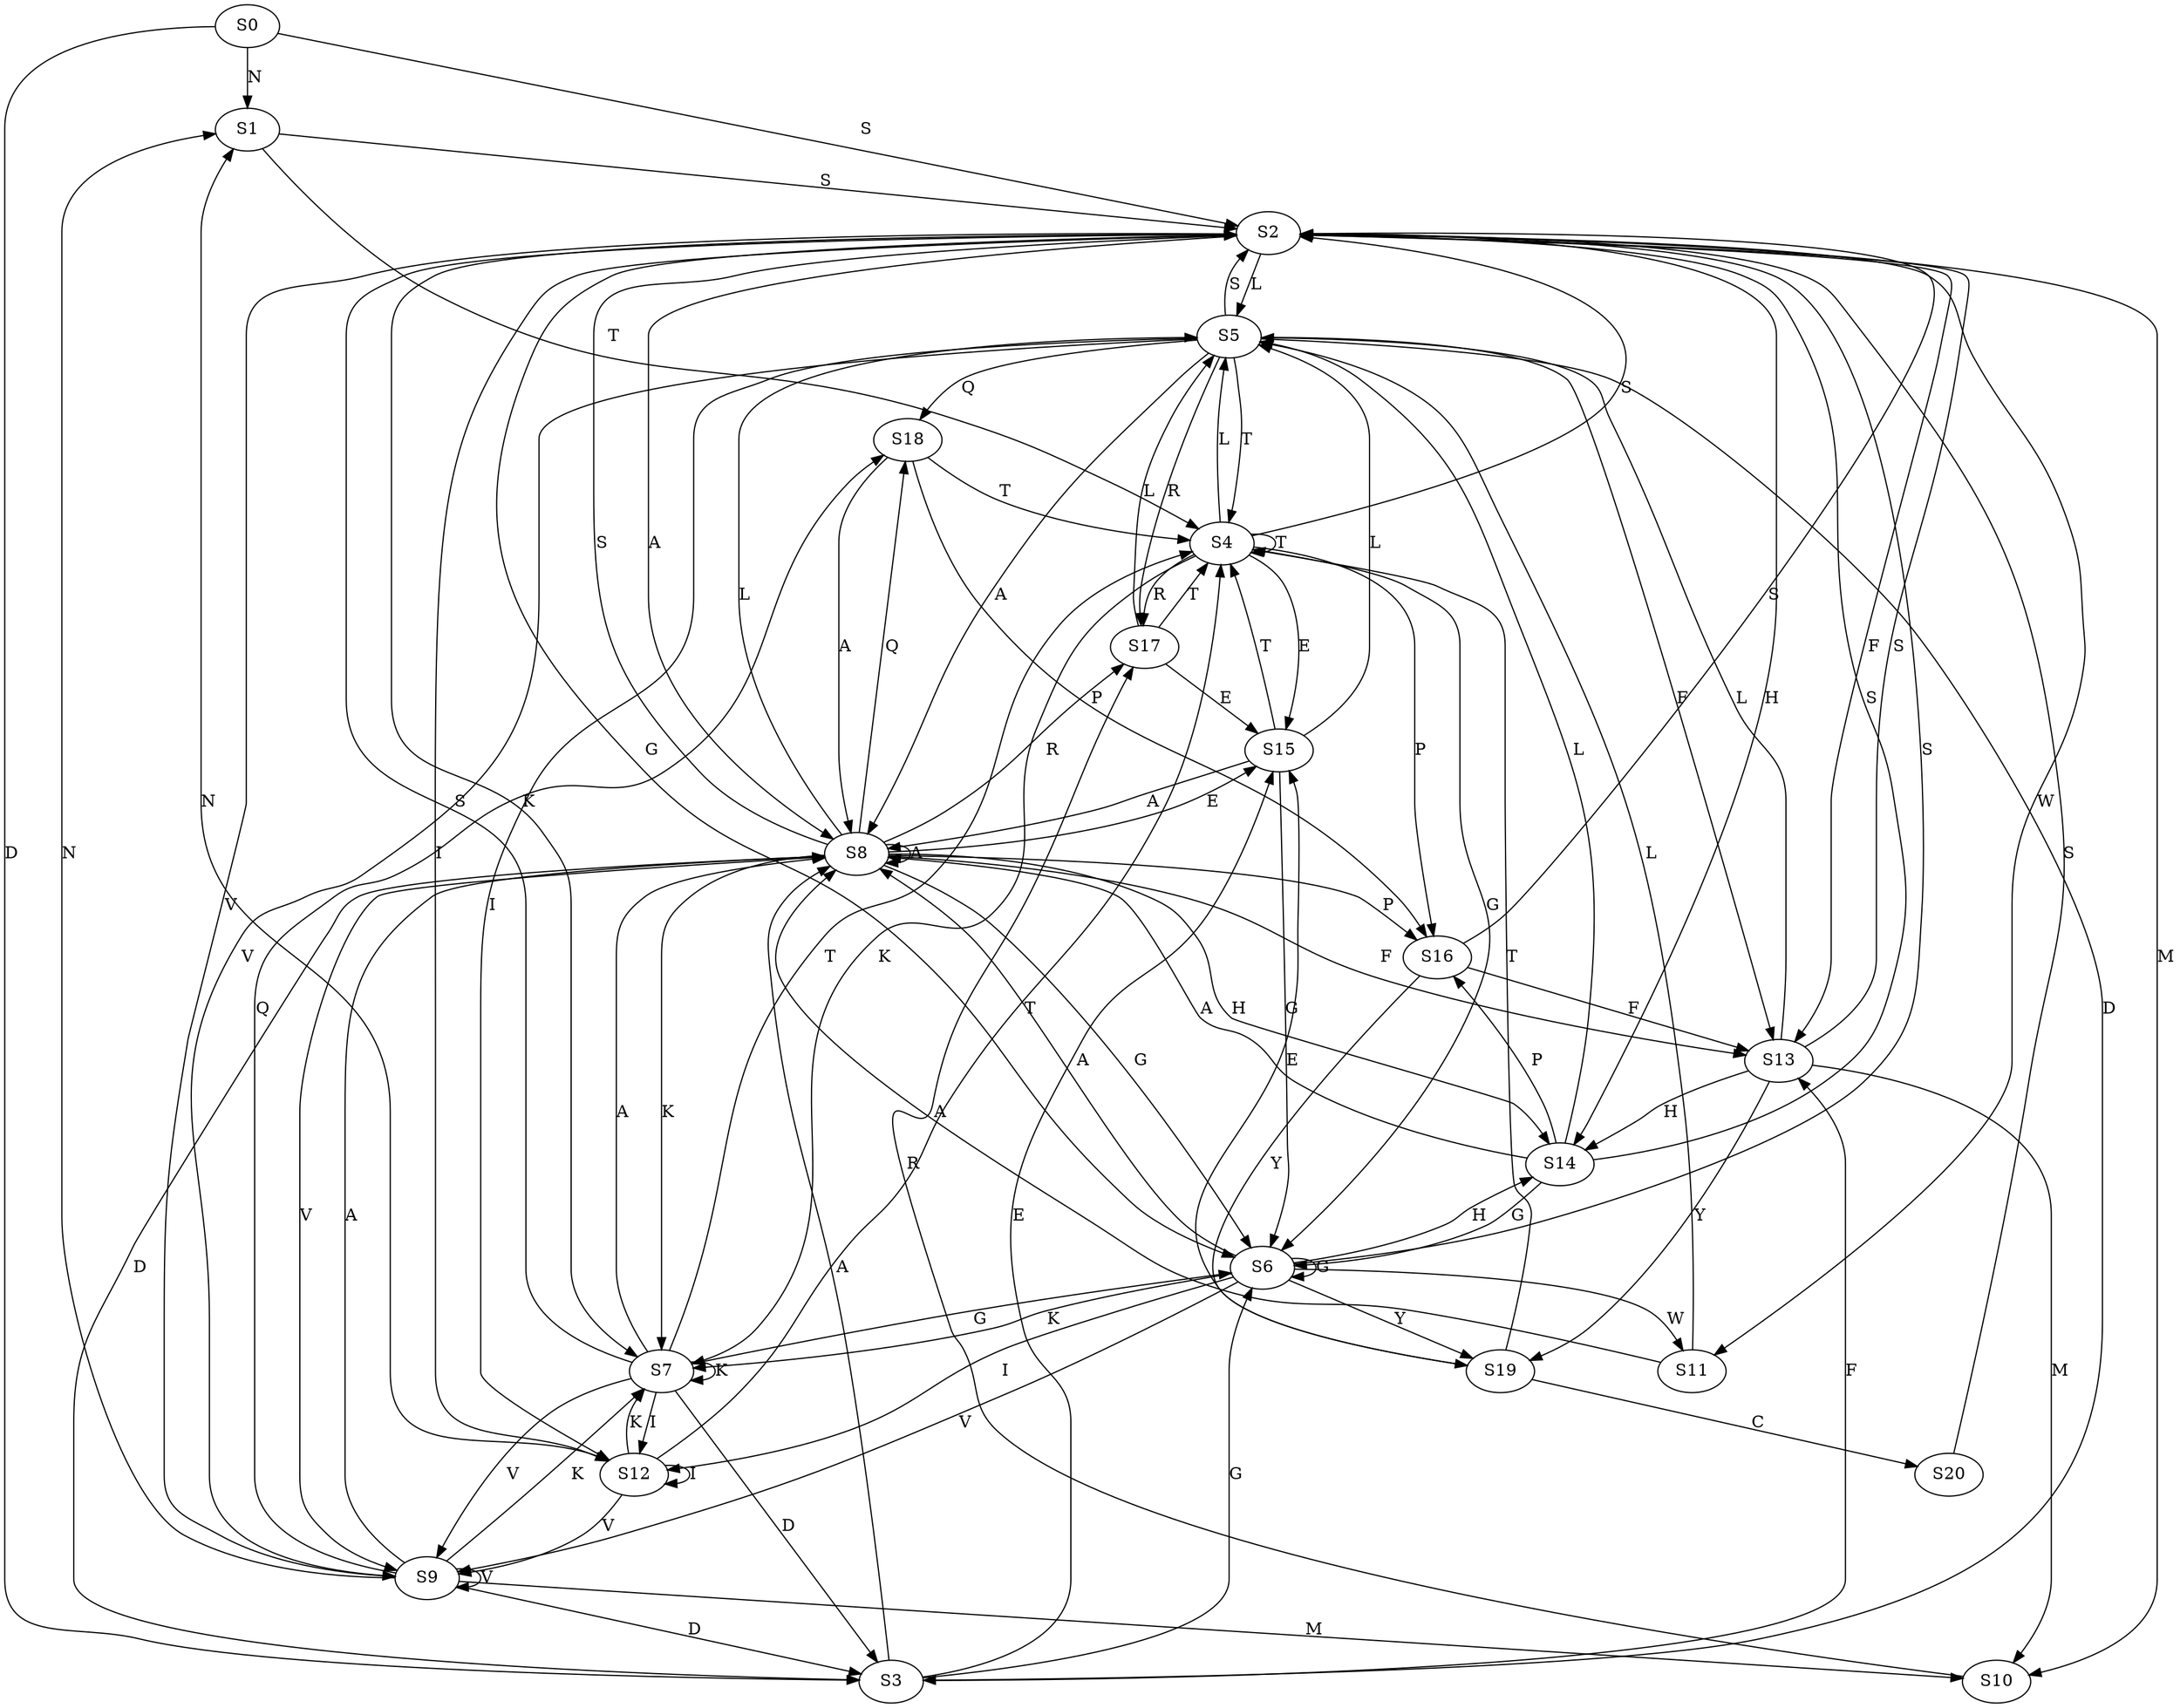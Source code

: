 strict digraph  {
	S0 -> S1 [ label = N ];
	S0 -> S2 [ label = S ];
	S0 -> S3 [ label = D ];
	S1 -> S4 [ label = T ];
	S1 -> S2 [ label = S ];
	S2 -> S5 [ label = L ];
	S2 -> S6 [ label = G ];
	S2 -> S7 [ label = K ];
	S2 -> S8 [ label = A ];
	S2 -> S9 [ label = V ];
	S2 -> S10 [ label = M ];
	S2 -> S11 [ label = W ];
	S2 -> S12 [ label = I ];
	S2 -> S13 [ label = F ];
	S2 -> S14 [ label = H ];
	S3 -> S8 [ label = A ];
	S3 -> S13 [ label = F ];
	S3 -> S15 [ label = E ];
	S3 -> S6 [ label = G ];
	S4 -> S7 [ label = K ];
	S4 -> S16 [ label = P ];
	S4 -> S4 [ label = T ];
	S4 -> S5 [ label = L ];
	S4 -> S17 [ label = R ];
	S4 -> S2 [ label = S ];
	S4 -> S6 [ label = G ];
	S4 -> S15 [ label = E ];
	S5 -> S9 [ label = V ];
	S5 -> S8 [ label = A ];
	S5 -> S13 [ label = F ];
	S5 -> S3 [ label = D ];
	S5 -> S2 [ label = S ];
	S5 -> S12 [ label = I ];
	S5 -> S4 [ label = T ];
	S5 -> S17 [ label = R ];
	S5 -> S18 [ label = Q ];
	S6 -> S11 [ label = W ];
	S6 -> S9 [ label = V ];
	S6 -> S8 [ label = A ];
	S6 -> S19 [ label = Y ];
	S6 -> S14 [ label = H ];
	S6 -> S7 [ label = K ];
	S6 -> S2 [ label = S ];
	S6 -> S12 [ label = I ];
	S6 -> S6 [ label = G ];
	S7 -> S3 [ label = D ];
	S7 -> S9 [ label = V ];
	S7 -> S6 [ label = G ];
	S7 -> S4 [ label = T ];
	S7 -> S7 [ label = K ];
	S7 -> S12 [ label = I ];
	S7 -> S2 [ label = S ];
	S7 -> S8 [ label = A ];
	S8 -> S16 [ label = P ];
	S8 -> S7 [ label = K ];
	S8 -> S8 [ label = A ];
	S8 -> S6 [ label = G ];
	S8 -> S14 [ label = H ];
	S8 -> S15 [ label = E ];
	S8 -> S2 [ label = S ];
	S8 -> S9 [ label = V ];
	S8 -> S3 [ label = D ];
	S8 -> S13 [ label = F ];
	S8 -> S5 [ label = L ];
	S8 -> S18 [ label = Q ];
	S8 -> S17 [ label = R ];
	S9 -> S10 [ label = M ];
	S9 -> S1 [ label = N ];
	S9 -> S7 [ label = K ];
	S9 -> S18 [ label = Q ];
	S9 -> S3 [ label = D ];
	S9 -> S9 [ label = V ];
	S9 -> S8 [ label = A ];
	S10 -> S17 [ label = R ];
	S11 -> S8 [ label = A ];
	S11 -> S5 [ label = L ];
	S12 -> S1 [ label = N ];
	S12 -> S7 [ label = K ];
	S12 -> S4 [ label = T ];
	S12 -> S12 [ label = I ];
	S12 -> S9 [ label = V ];
	S13 -> S10 [ label = M ];
	S13 -> S2 [ label = S ];
	S13 -> S19 [ label = Y ];
	S13 -> S14 [ label = H ];
	S13 -> S5 [ label = L ];
	S14 -> S8 [ label = A ];
	S14 -> S16 [ label = P ];
	S14 -> S2 [ label = S ];
	S14 -> S6 [ label = G ];
	S14 -> S5 [ label = L ];
	S15 -> S6 [ label = G ];
	S15 -> S8 [ label = A ];
	S15 -> S5 [ label = L ];
	S15 -> S4 [ label = T ];
	S16 -> S2 [ label = S ];
	S16 -> S13 [ label = F ];
	S16 -> S19 [ label = Y ];
	S17 -> S15 [ label = E ];
	S17 -> S4 [ label = T ];
	S17 -> S5 [ label = L ];
	S18 -> S8 [ label = A ];
	S18 -> S4 [ label = T ];
	S18 -> S16 [ label = P ];
	S19 -> S15 [ label = E ];
	S19 -> S4 [ label = T ];
	S19 -> S20 [ label = C ];
	S20 -> S2 [ label = S ];
}
